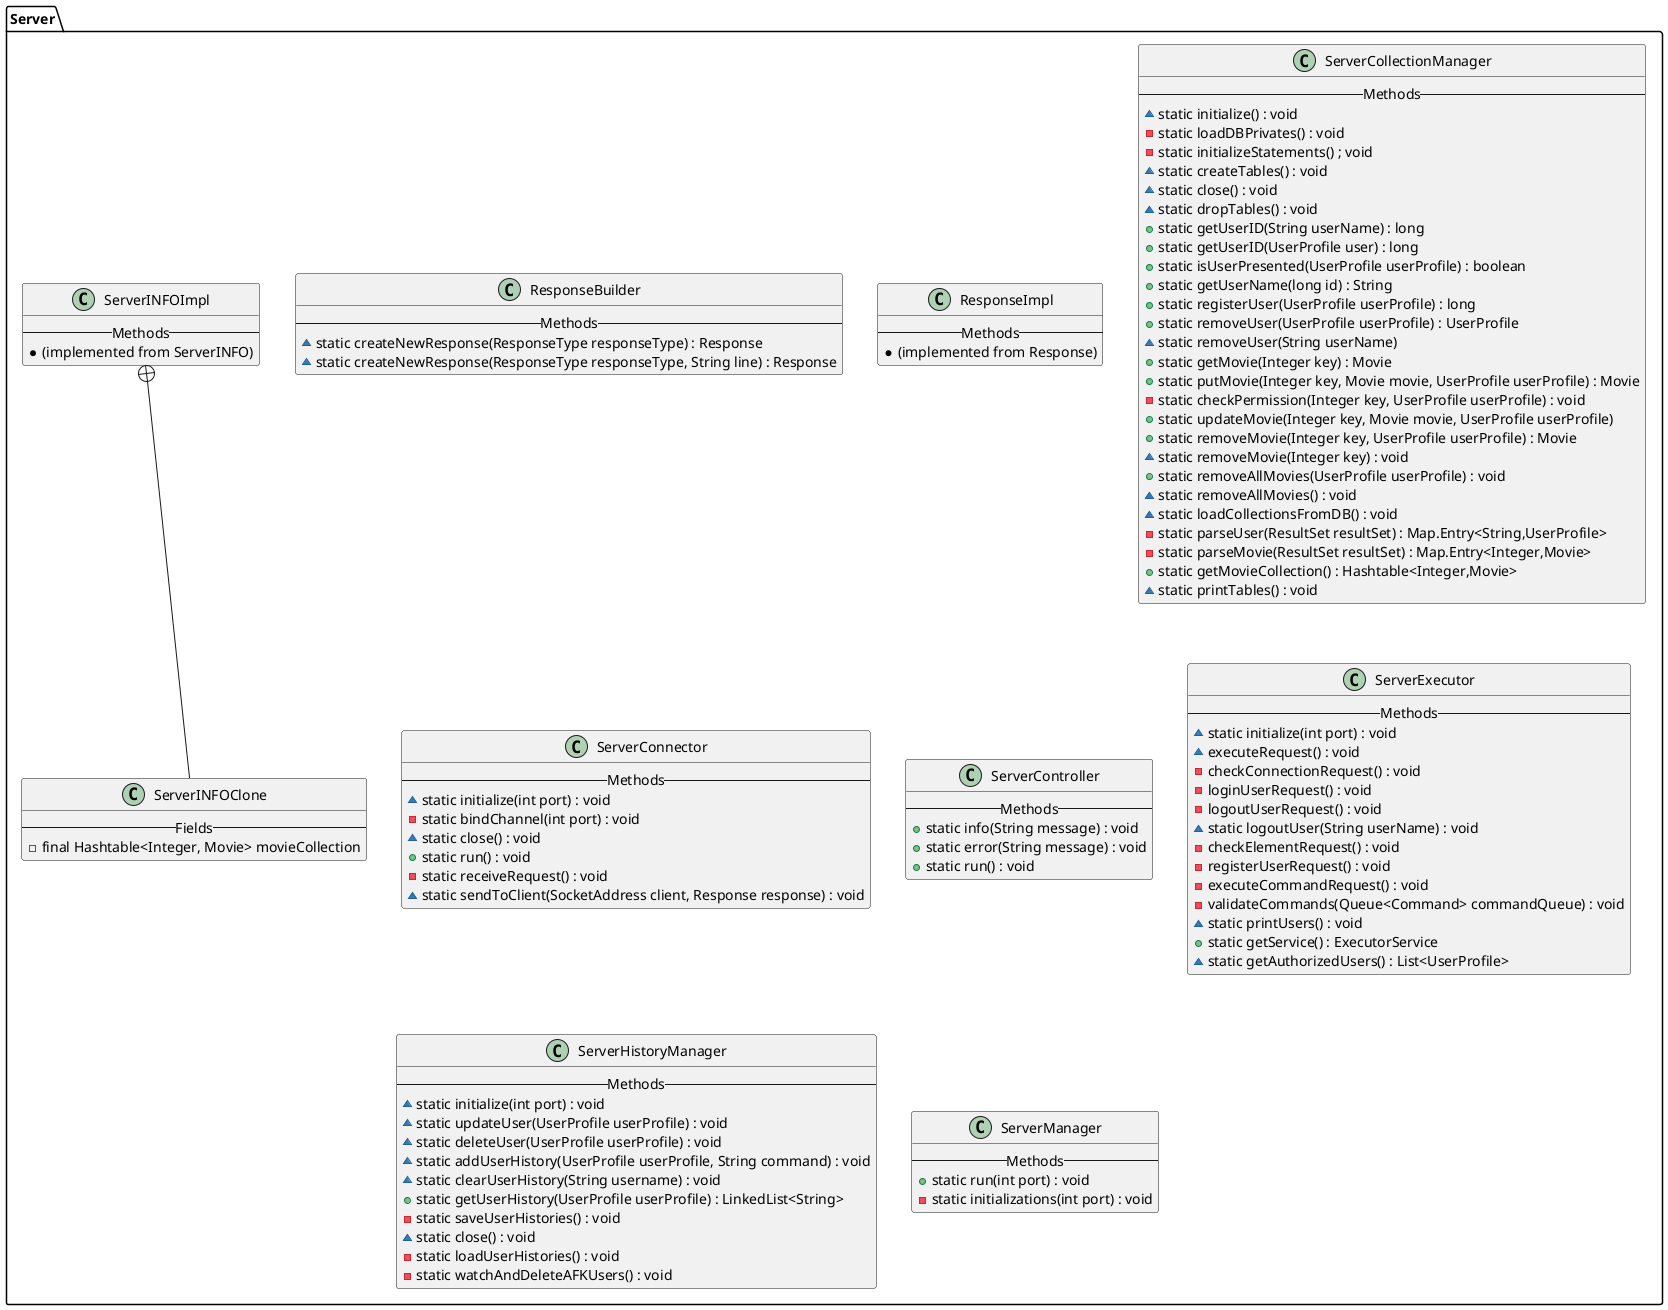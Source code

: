 @startuml

package Server {

    class ResponseBuilder {
    --Methods--
    ~ static createNewResponse(ResponseType responseType) : Response
    ~ static createNewResponse(ResponseType responseType, String line) : Response
    }

    class ResponseImpl {
    --Methods--
    * (implemented from Response)
    }

    class ServerCollectionManager {
    --Methods--
    ~ static initialize() : void
    - static loadDBPrivates() : void
    - static initializeStatements() ; void
    ~ static createTables() : void
    ~ static close() : void
    ~ static dropTables() : void
    + static getUserID(String userName) : long
    + static getUserID(UserProfile user) : long
    + static isUserPresented(UserProfile userProfile) : boolean
    + static getUserName(long id) : String
    + static registerUser(UserProfile userProfile) : long
    + static removeUser(UserProfile userProfile) : UserProfile
    ~ static removeUser(String userName)
    + static getMovie(Integer key) : Movie
    + static putMovie(Integer key, Movie movie, UserProfile userProfile) : Movie
    - static checkPermission(Integer key, UserProfile userProfile) : void
    + static updateMovie(Integer key, Movie movie, UserProfile userProfile)
    + static removeMovie(Integer key, UserProfile userProfile) : Movie
    ~ static removeMovie(Integer key) : void
    + static removeAllMovies(UserProfile userProfile) : void
    ~ static removeAllMovies() : void
    ~ static loadCollectionsFromDB() : void
    - static parseUser(ResultSet resultSet) : Map.Entry<String,UserProfile>
    - static parseMovie(ResultSet resultSet) : Map.Entry<Integer,Movie>
    + static getMovieCollection() : Hashtable<Integer,Movie>
    ~ static printTables() : void
    }

    class ServerConnector {
    --Methods--
    ~ static initialize(int port) : void
    - static bindChannel(int port) : void
    ~ static close() : void
    + static run() : void
    - static receiveRequest() : void
    ~ static sendToClient(SocketAddress client, Response response) : void
    }

    class ServerController {
    --Methods--
    + static info(String message) : void
    + static error(String message) : void
    + static run() : void
    }

    class ServerExecutor {
    --Methods--
    ~ static initialize(int port) : void
    ~ executeRequest() : void
    - checkConnectionRequest() : void
    - loginUserRequest() : void
    - logoutUserRequest() : void
    ~ static logoutUser(String userName) : void
    - checkElementRequest() : void
    - registerUserRequest() : void
    - executeCommandRequest() : void
    - validateCommands(Queue<Command> commandQueue) : void
    ~ static printUsers() : void
    + static getService() : ExecutorService
    ~ static getAuthorizedUsers() : List<UserProfile>
    }

    class ServerHistoryManager {
    --Methods--
    ~ static initialize(int port) : void
    ~ static updateUser(UserProfile userProfile) : void
    ~ static deleteUser(UserProfile userProfile) : void
    ~ static addUserHistory(UserProfile userProfile, String command) : void
    ~ static clearUserHistory(String username) : void
    + static getUserHistory(UserProfile userProfile) : LinkedList<String>
    - static saveUserHistories() : void
    ~ static close() : void
    - static loadUserHistories() : void
    - static watchAndDeleteAFKUsers() : void
    }

    class ServerINFOImpl {
    --Methods--
    * (implemented from ServerINFO)
    }

    class ServerINFOClone {
    --Fields--
    - final Hashtable<Integer, Movie> movieCollection
    }

    ServerINFOClone -up-+ ServerINFOImpl

    class ServerManager {
    --Methods--
    + static run(int port) : void
    - static initializations(int port) : void
    }

}

@enduml